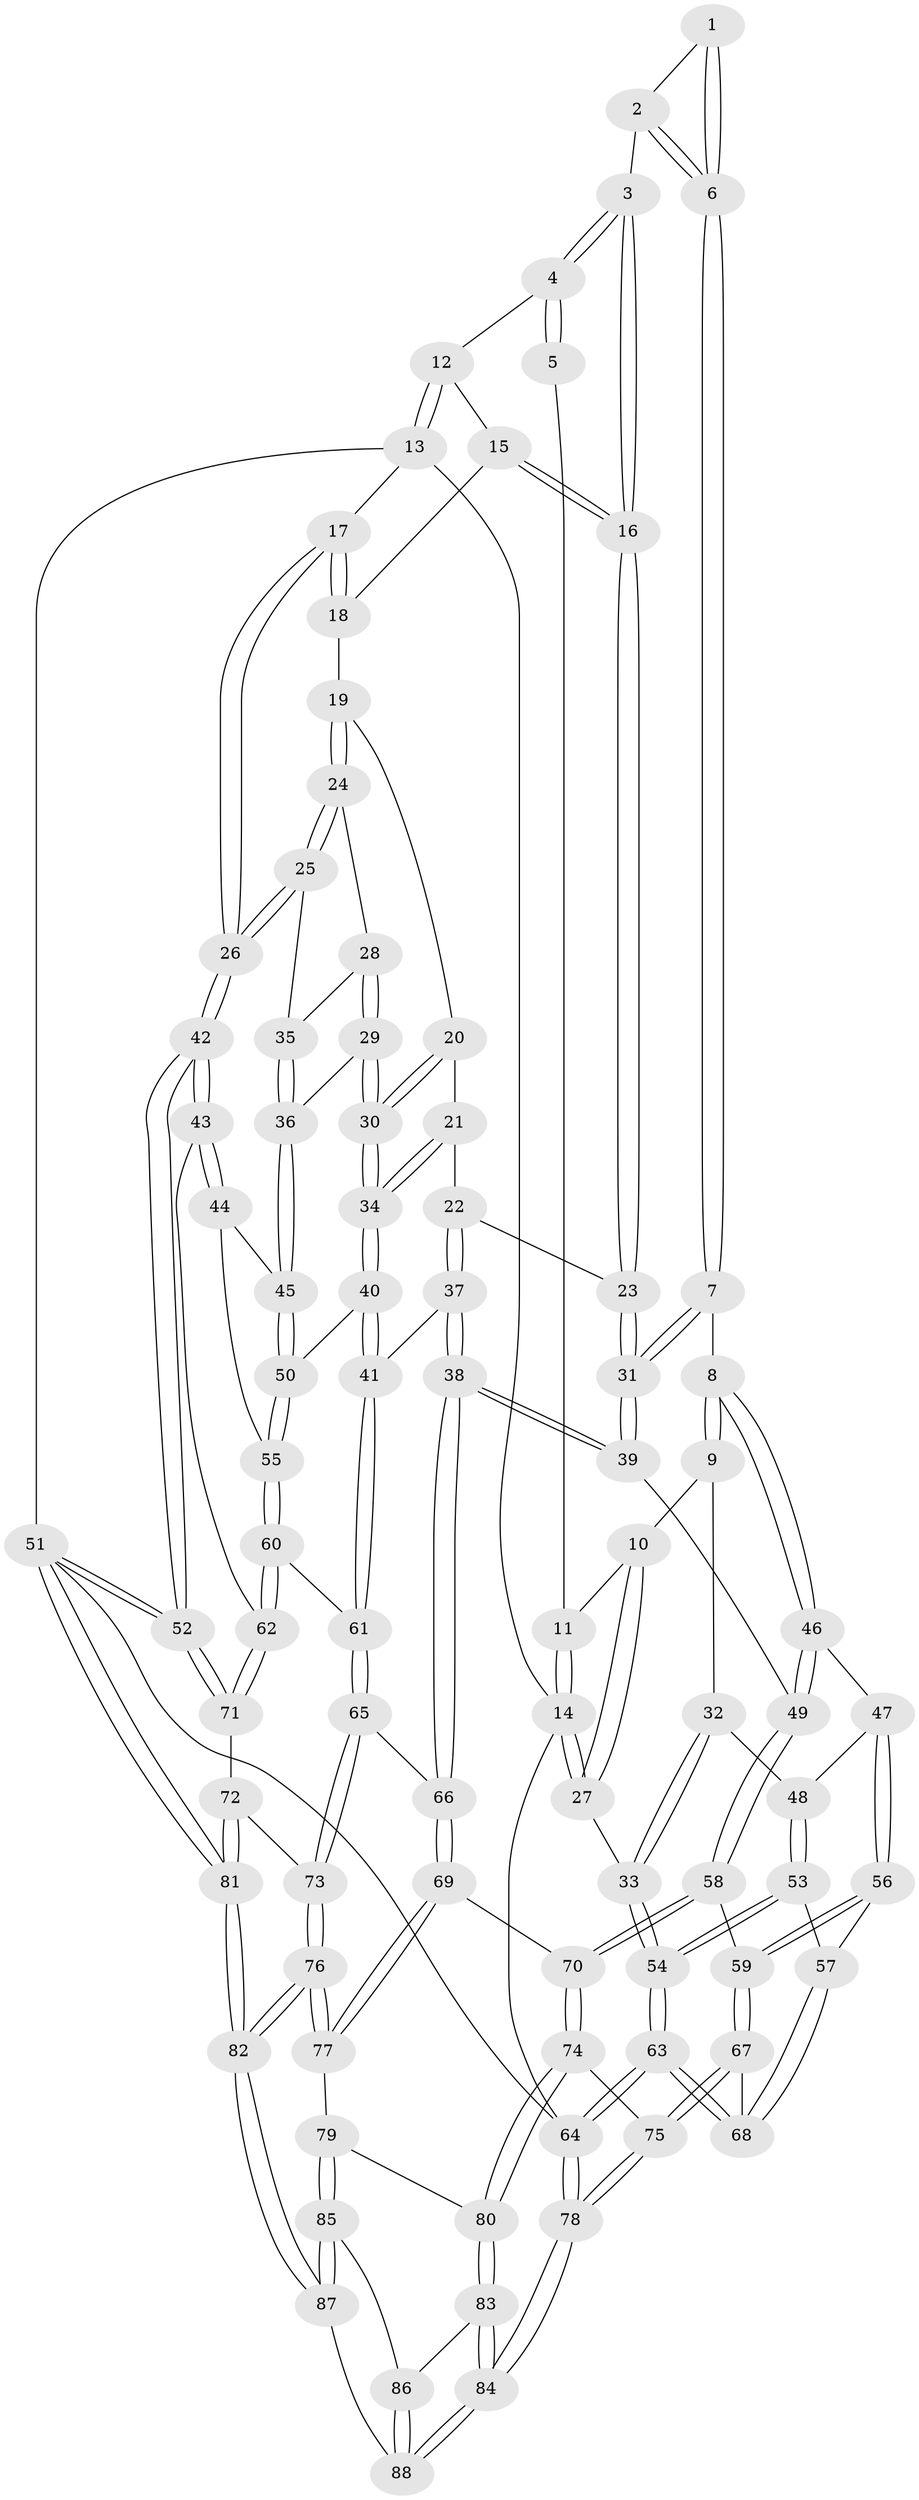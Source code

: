 // coarse degree distribution, {2: 0.022727272727272728, 3: 0.38636363636363635, 4: 0.5, 6: 0.022727272727272728, 5: 0.06818181818181818}
// Generated by graph-tools (version 1.1) at 2025/38/03/04/25 23:38:33]
// undirected, 88 vertices, 217 edges
graph export_dot {
  node [color=gray90,style=filled];
  1 [pos="+0.3869870349470972+0"];
  2 [pos="+0.49761016283141074+0.19493732896173352"];
  3 [pos="+0.5093179505889187+0.19357808043041028"];
  4 [pos="+0.7048675793858814+0"];
  5 [pos="+0.3720404708508472+0"];
  6 [pos="+0.4190789817926346+0.2104182885462982"];
  7 [pos="+0.38536596531401046+0.22475841398108937"];
  8 [pos="+0.29540835659738507+0.23987899477941724"];
  9 [pos="+0.23166370989251037+0.1896604056648706"];
  10 [pos="+0.2139640896931566+0.13471649292361898"];
  11 [pos="+0.276914668687791+0"];
  12 [pos="+0.7474342272266866+0"];
  13 [pos="+1+0"];
  14 [pos="+0+0"];
  15 [pos="+0.730182232202353+0.1993579606130786"];
  16 [pos="+0.5542954131247482+0.22821713897001628"];
  17 [pos="+1+0"];
  18 [pos="+0.7414311698443546+0.21037550167640817"];
  19 [pos="+0.7436540363860054+0.21390536132214202"];
  20 [pos="+0.70283224543784+0.29824735341356035"];
  21 [pos="+0.610547489730931+0.32786574155474746"];
  22 [pos="+0.6057046853997488+0.3273375012429574"];
  23 [pos="+0.5829120845631539+0.300048638385773"];
  24 [pos="+0.7988961051263694+0.2580436609085581"];
  25 [pos="+1+0.17122678691678914"];
  26 [pos="+1+0.06167815773265783"];
  27 [pos="+0+0"];
  28 [pos="+0.7989309803728174+0.3401163888974773"];
  29 [pos="+0.7935030605340366+0.36170771195606416"];
  30 [pos="+0.7666669056973282+0.39116669404345283"];
  31 [pos="+0.48463467944877775+0.4110988134866421"];
  32 [pos="+0.01736118814596988+0.2956545927447504"];
  33 [pos="+0+0.2917710390394416"];
  34 [pos="+0.7634194613840715+0.3971149608609327"];
  35 [pos="+0.9541416385648636+0.29767733751501185"];
  36 [pos="+0.8959329617805418+0.38395850728924213"];
  37 [pos="+0.6051920624040537+0.47224678746200566"];
  38 [pos="+0.5441442636094856+0.5385276033780007"];
  39 [pos="+0.4809940591972612+0.5084549024073275"];
  40 [pos="+0.7582867111050033+0.43747833740471337"];
  41 [pos="+0.7490198004980069+0.447830303114152"];
  42 [pos="+1+0.5476943022942817"];
  43 [pos="+1+0.5469179639052629"];
  44 [pos="+0.9348764733161135+0.44863371483125286"];
  45 [pos="+0.9066715861963791+0.41655007662532956"];
  46 [pos="+0.2883965250625727+0.3076016690866964"];
  47 [pos="+0.12789305995520883+0.44041436103385284"];
  48 [pos="+0.11149371137665647+0.42883422611739025"];
  49 [pos="+0.34518374638734345+0.50961674133953"];
  50 [pos="+0.8077985911293994+0.45799118743111356"];
  51 [pos="+1+1"];
  52 [pos="+1+0.8350860988497936"];
  53 [pos="+0+0.48728925558078307"];
  54 [pos="+0+0.4682959859454078"];
  55 [pos="+0.8503572140289116+0.4934857431432228"];
  56 [pos="+0.13656078500822136+0.4903677191435587"];
  57 [pos="+0.06495207322428173+0.5373047337410136"];
  58 [pos="+0.312927918228375+0.5482724863445253"];
  59 [pos="+0.21133788506059248+0.5469472100770086"];
  60 [pos="+0.8764537946620844+0.5846075689061839"];
  61 [pos="+0.7542913023541498+0.5858360510555646"];
  62 [pos="+0.9018867410104159+0.5986666470717189"];
  63 [pos="+0+0.8888035358619425"];
  64 [pos="+0+1"];
  65 [pos="+0.7108178272897959+0.6305602875308419"];
  66 [pos="+0.586656374481211+0.6460455217590162"];
  67 [pos="+0.08995695040539627+0.7025702118531487"];
  68 [pos="+0.06395094463485111+0.7058717394531182"];
  69 [pos="+0.5667914636089517+0.7002291312239908"];
  70 [pos="+0.3237768241398056+0.7057439888049115"];
  71 [pos="+0.8472243421035978+0.7467614425338516"];
  72 [pos="+0.8347328975786978+0.7532398565199819"];
  73 [pos="+0.8225528343232998+0.7554174621648202"];
  74 [pos="+0.29183981404633474+0.7606578406150164"];
  75 [pos="+0.24236728661651827+0.7556313054426687"];
  76 [pos="+0.7040432977427052+0.8858720329420803"];
  77 [pos="+0.5792092960636382+0.787180151898626"];
  78 [pos="+0+1"];
  79 [pos="+0.5519033737373278+0.8094753744364461"];
  80 [pos="+0.30259036093679303+0.7935236237425972"];
  81 [pos="+1+1"];
  82 [pos="+0.7864603169425989+1"];
  83 [pos="+0.3117642351827431+0.8697673447616054"];
  84 [pos="+0+1"];
  85 [pos="+0.4818012781863785+0.896721010983187"];
  86 [pos="+0.3925667263732294+0.9150306057463022"];
  87 [pos="+0.6302396227686006+1"];
  88 [pos="+0.42181727284854836+1"];
  1 -- 2;
  1 -- 6;
  1 -- 6;
  2 -- 3;
  2 -- 6;
  2 -- 6;
  3 -- 4;
  3 -- 4;
  3 -- 16;
  3 -- 16;
  4 -- 5;
  4 -- 5;
  4 -- 12;
  5 -- 11;
  6 -- 7;
  6 -- 7;
  7 -- 8;
  7 -- 31;
  7 -- 31;
  8 -- 9;
  8 -- 9;
  8 -- 46;
  8 -- 46;
  9 -- 10;
  9 -- 32;
  10 -- 11;
  10 -- 27;
  10 -- 27;
  11 -- 14;
  11 -- 14;
  12 -- 13;
  12 -- 13;
  12 -- 15;
  13 -- 14;
  13 -- 17;
  13 -- 51;
  14 -- 27;
  14 -- 27;
  14 -- 64;
  15 -- 16;
  15 -- 16;
  15 -- 18;
  16 -- 23;
  16 -- 23;
  17 -- 18;
  17 -- 18;
  17 -- 26;
  17 -- 26;
  18 -- 19;
  19 -- 20;
  19 -- 24;
  19 -- 24;
  20 -- 21;
  20 -- 30;
  20 -- 30;
  21 -- 22;
  21 -- 34;
  21 -- 34;
  22 -- 23;
  22 -- 37;
  22 -- 37;
  23 -- 31;
  23 -- 31;
  24 -- 25;
  24 -- 25;
  24 -- 28;
  25 -- 26;
  25 -- 26;
  25 -- 35;
  26 -- 42;
  26 -- 42;
  27 -- 33;
  28 -- 29;
  28 -- 29;
  28 -- 35;
  29 -- 30;
  29 -- 30;
  29 -- 36;
  30 -- 34;
  30 -- 34;
  31 -- 39;
  31 -- 39;
  32 -- 33;
  32 -- 33;
  32 -- 48;
  33 -- 54;
  33 -- 54;
  34 -- 40;
  34 -- 40;
  35 -- 36;
  35 -- 36;
  36 -- 45;
  36 -- 45;
  37 -- 38;
  37 -- 38;
  37 -- 41;
  38 -- 39;
  38 -- 39;
  38 -- 66;
  38 -- 66;
  39 -- 49;
  40 -- 41;
  40 -- 41;
  40 -- 50;
  41 -- 61;
  41 -- 61;
  42 -- 43;
  42 -- 43;
  42 -- 52;
  42 -- 52;
  43 -- 44;
  43 -- 44;
  43 -- 62;
  44 -- 45;
  44 -- 55;
  45 -- 50;
  45 -- 50;
  46 -- 47;
  46 -- 49;
  46 -- 49;
  47 -- 48;
  47 -- 56;
  47 -- 56;
  48 -- 53;
  48 -- 53;
  49 -- 58;
  49 -- 58;
  50 -- 55;
  50 -- 55;
  51 -- 52;
  51 -- 52;
  51 -- 81;
  51 -- 81;
  51 -- 64;
  52 -- 71;
  52 -- 71;
  53 -- 54;
  53 -- 54;
  53 -- 57;
  54 -- 63;
  54 -- 63;
  55 -- 60;
  55 -- 60;
  56 -- 57;
  56 -- 59;
  56 -- 59;
  57 -- 68;
  57 -- 68;
  58 -- 59;
  58 -- 70;
  58 -- 70;
  59 -- 67;
  59 -- 67;
  60 -- 61;
  60 -- 62;
  60 -- 62;
  61 -- 65;
  61 -- 65;
  62 -- 71;
  62 -- 71;
  63 -- 64;
  63 -- 64;
  63 -- 68;
  63 -- 68;
  64 -- 78;
  64 -- 78;
  65 -- 66;
  65 -- 73;
  65 -- 73;
  66 -- 69;
  66 -- 69;
  67 -- 68;
  67 -- 75;
  67 -- 75;
  69 -- 70;
  69 -- 77;
  69 -- 77;
  70 -- 74;
  70 -- 74;
  71 -- 72;
  72 -- 73;
  72 -- 81;
  72 -- 81;
  73 -- 76;
  73 -- 76;
  74 -- 75;
  74 -- 80;
  74 -- 80;
  75 -- 78;
  75 -- 78;
  76 -- 77;
  76 -- 77;
  76 -- 82;
  76 -- 82;
  77 -- 79;
  78 -- 84;
  78 -- 84;
  79 -- 80;
  79 -- 85;
  79 -- 85;
  80 -- 83;
  80 -- 83;
  81 -- 82;
  81 -- 82;
  82 -- 87;
  82 -- 87;
  83 -- 84;
  83 -- 84;
  83 -- 86;
  84 -- 88;
  84 -- 88;
  85 -- 86;
  85 -- 87;
  85 -- 87;
  86 -- 88;
  86 -- 88;
  87 -- 88;
}
